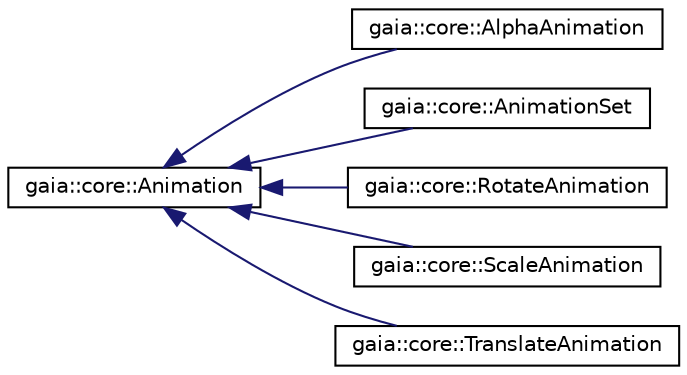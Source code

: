 digraph G
{
  edge [fontname="Helvetica",fontsize="10",labelfontname="Helvetica",labelfontsize="10"];
  node [fontname="Helvetica",fontsize="10",shape=record];
  rankdir=LR;
  Node1 [label="gaia::core::Animation",height=0.2,width=0.4,color="black", fillcolor="white", style="filled",URL="$d2/d03/classgaia_1_1core_1_1_animation.html",tooltip="Abstraction for an Animation that can be applied to Widget, Surfaces, or other objects."];
  Node1 -> Node2 [dir=back,color="midnightblue",fontsize="10",style="solid",fontname="Helvetica"];
  Node2 [label="gaia::core::AlphaAnimation",height=0.2,width=0.4,color="black", fillcolor="white", style="filled",URL="$d0/d6d/classgaia_1_1core_1_1_alpha_animation.html",tooltip="An animation that controls the alpha level of an object."];
  Node1 -> Node3 [dir=back,color="midnightblue",fontsize="10",style="solid",fontname="Helvetica"];
  Node3 [label="gaia::core::AnimationSet",height=0.2,width=0.4,color="black", fillcolor="white", style="filled",URL="$d3/d23/classgaia_1_1core_1_1_animation_set.html",tooltip="Represents a group of Animations that should be played together."];
  Node1 -> Node4 [dir=back,color="midnightblue",fontsize="10",style="solid",fontname="Helvetica"];
  Node4 [label="gaia::core::RotateAnimation",height=0.2,width=0.4,color="black", fillcolor="white", style="filled",URL="$d7/deb/classgaia_1_1core_1_1_rotate_animation.html",tooltip="An animation that controls the rotation of an object."];
  Node1 -> Node5 [dir=back,color="midnightblue",fontsize="10",style="solid",fontname="Helvetica"];
  Node5 [label="gaia::core::ScaleAnimation",height=0.2,width=0.4,color="black", fillcolor="white", style="filled",URL="$df/dab/classgaia_1_1core_1_1_scale_animation.html",tooltip="An animation that controls the scale of an object."];
  Node1 -> Node6 [dir=back,color="midnightblue",fontsize="10",style="solid",fontname="Helvetica"];
  Node6 [label="gaia::core::TranslateAnimation",height=0.2,width=0.4,color="black", fillcolor="white", style="filled",URL="$d1/d92/classgaia_1_1core_1_1_translate_animation.html",tooltip="An animation that controls the position of an object."];
}
